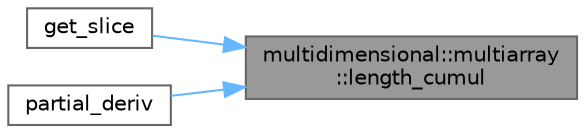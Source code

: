 digraph "multidimensional::multiarray::length_cumul"
{
 // INTERACTIVE_SVG=YES
 // LATEX_PDF_SIZE
  bgcolor="transparent";
  edge [fontname=Helvetica,fontsize=10,labelfontname=Helvetica,labelfontsize=10];
  node [fontname=Helvetica,fontsize=10,shape=box,height=0.2,width=0.4];
  rankdir="RL";
  Node1 [id="Node000001",label="multidimensional::multiarray\l::length_cumul",height=0.2,width=0.4,color="gray40", fillcolor="grey60", style="filled", fontcolor="black",tooltip=" "];
  Node1 -> Node2 [id="edge1_Node000001_Node000002",dir="back",color="steelblue1",style="solid",tooltip=" "];
  Node2 [id="Node000002",label="get_slice",height=0.2,width=0.4,color="grey40", fillcolor="white", style="filled",URL="$de/dbb/math__utils_8hpp.html#a736d3a5d01a734a6830c58d51e04b785",tooltip=" "];
  Node1 -> Node3 [id="edge2_Node000001_Node000003",dir="back",color="steelblue1",style="solid",tooltip=" "];
  Node3 [id="Node000003",label="partial_deriv",height=0.2,width=0.4,color="grey40", fillcolor="white", style="filled",URL="$de/dbb/math__utils_8hpp.html#a7387e2c9cc91f8ff52731338f1fd21f2",tooltip="partial derivative with finite differences method (accuracy: 2nd order)"];
}
